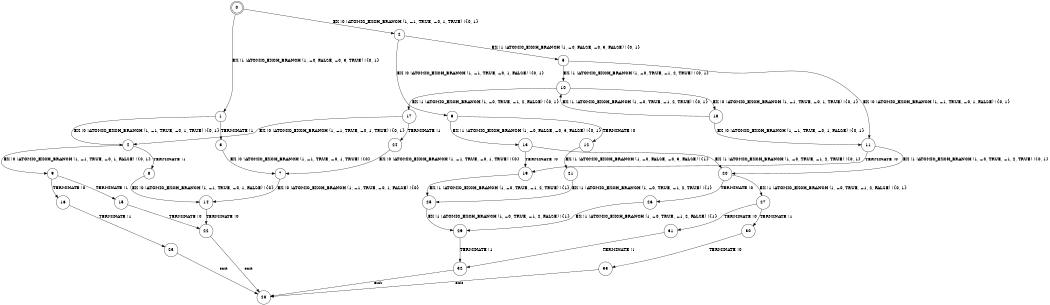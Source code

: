 digraph BCG {
size = "7, 10.5";
center = TRUE;
node [shape = circle];
0 [peripheries = 2];
0 -> 1 [label = "EX !1 !ATOMIC_EXCH_BRANCH (1, +0, FALSE, +0, 3, TRUE) !{0, 1}"];
0 -> 2 [label = "EX !0 !ATOMIC_EXCH_BRANCH (1, +1, TRUE, +0, 1, TRUE) !{0, 1}"];
1 -> 3 [label = "TERMINATE !1"];
1 -> 4 [label = "EX !0 !ATOMIC_EXCH_BRANCH (1, +1, TRUE, +0, 1, TRUE) !{0, 1}"];
2 -> 5 [label = "EX !1 !ATOMIC_EXCH_BRANCH (1, +0, FALSE, +0, 3, FALSE) !{0, 1}"];
2 -> 6 [label = "EX !0 !ATOMIC_EXCH_BRANCH (1, +1, TRUE, +0, 1, FALSE) !{0, 1}"];
3 -> 7 [label = "EX !0 !ATOMIC_EXCH_BRANCH (1, +1, TRUE, +0, 1, TRUE) !{0}"];
4 -> 8 [label = "TERMINATE !1"];
4 -> 9 [label = "EX !0 !ATOMIC_EXCH_BRANCH (1, +1, TRUE, +0, 1, FALSE) !{0, 1}"];
5 -> 10 [label = "EX !1 !ATOMIC_EXCH_BRANCH (1, +0, TRUE, +1, 2, TRUE) !{0, 1}"];
5 -> 11 [label = "EX !0 !ATOMIC_EXCH_BRANCH (1, +1, TRUE, +0, 1, FALSE) !{0, 1}"];
6 -> 12 [label = "TERMINATE !0"];
6 -> 13 [label = "EX !1 !ATOMIC_EXCH_BRANCH (1, +0, FALSE, +0, 3, FALSE) !{0, 1}"];
7 -> 14 [label = "EX !0 !ATOMIC_EXCH_BRANCH (1, +1, TRUE, +0, 1, FALSE) !{0}"];
8 -> 14 [label = "EX !0 !ATOMIC_EXCH_BRANCH (1, +1, TRUE, +0, 1, FALSE) !{0}"];
9 -> 15 [label = "TERMINATE !1"];
9 -> 16 [label = "TERMINATE !0"];
10 -> 17 [label = "EX !1 !ATOMIC_EXCH_BRANCH (1, +0, TRUE, +1, 2, FALSE) !{0, 1}"];
10 -> 18 [label = "EX !0 !ATOMIC_EXCH_BRANCH (1, +1, TRUE, +0, 1, TRUE) !{0, 1}"];
11 -> 19 [label = "TERMINATE !0"];
11 -> 20 [label = "EX !1 !ATOMIC_EXCH_BRANCH (1, +0, TRUE, +1, 2, TRUE) !{0, 1}"];
12 -> 21 [label = "EX !1 !ATOMIC_EXCH_BRANCH (1, +0, FALSE, +0, 3, FALSE) !{1}"];
13 -> 19 [label = "TERMINATE !0"];
13 -> 20 [label = "EX !1 !ATOMIC_EXCH_BRANCH (1, +0, TRUE, +1, 2, TRUE) !{0, 1}"];
14 -> 22 [label = "TERMINATE !0"];
15 -> 22 [label = "TERMINATE !0"];
16 -> 23 [label = "TERMINATE !1"];
17 -> 24 [label = "TERMINATE !1"];
17 -> 4 [label = "EX !0 !ATOMIC_EXCH_BRANCH (1, +1, TRUE, +0, 1, TRUE) !{0, 1}"];
18 -> 10 [label = "EX !1 !ATOMIC_EXCH_BRANCH (1, +0, TRUE, +1, 2, TRUE) !{0, 1}"];
18 -> 11 [label = "EX !0 !ATOMIC_EXCH_BRANCH (1, +1, TRUE, +0, 1, FALSE) !{0, 1}"];
19 -> 25 [label = "EX !1 !ATOMIC_EXCH_BRANCH (1, +0, TRUE, +1, 2, TRUE) !{1}"];
20 -> 26 [label = "TERMINATE !0"];
20 -> 27 [label = "EX !1 !ATOMIC_EXCH_BRANCH (1, +0, TRUE, +1, 2, FALSE) !{0, 1}"];
21 -> 25 [label = "EX !1 !ATOMIC_EXCH_BRANCH (1, +0, TRUE, +1, 2, TRUE) !{1}"];
22 -> 28 [label = "exit"];
23 -> 28 [label = "exit"];
24 -> 7 [label = "EX !0 !ATOMIC_EXCH_BRANCH (1, +1, TRUE, +0, 1, TRUE) !{0}"];
25 -> 29 [label = "EX !1 !ATOMIC_EXCH_BRANCH (1, +0, TRUE, +1, 2, FALSE) !{1}"];
26 -> 29 [label = "EX !1 !ATOMIC_EXCH_BRANCH (1, +0, TRUE, +1, 2, FALSE) !{1}"];
27 -> 30 [label = "TERMINATE !1"];
27 -> 31 [label = "TERMINATE !0"];
29 -> 32 [label = "TERMINATE !1"];
30 -> 33 [label = "TERMINATE !0"];
31 -> 32 [label = "TERMINATE !1"];
32 -> 28 [label = "exit"];
33 -> 28 [label = "exit"];
}

